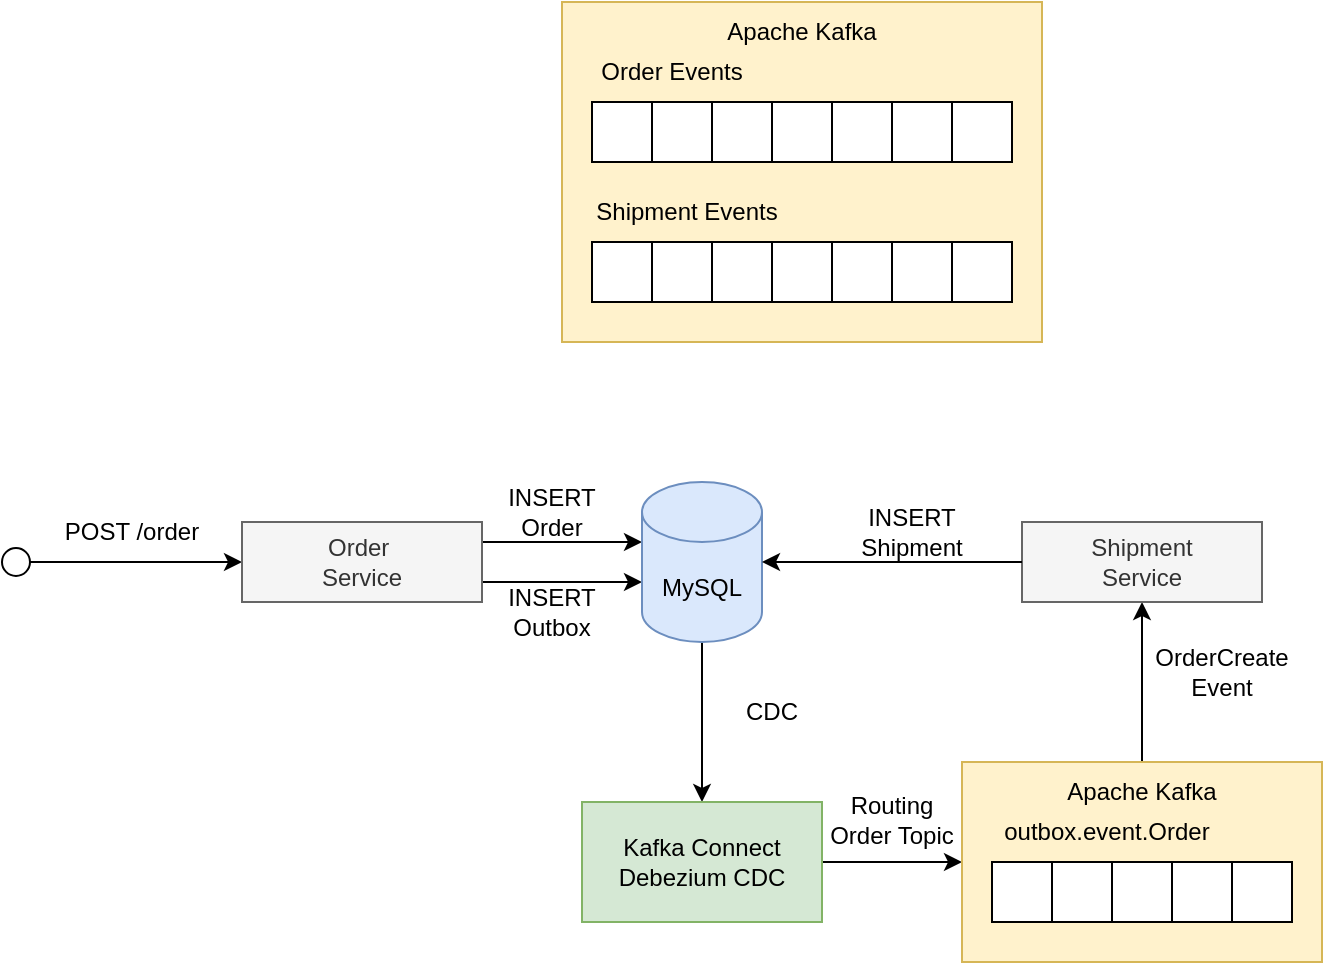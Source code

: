 <mxfile version="24.7.6">
  <diagram name="페이지-1" id="OJn4qWadmgmPl1W8cVxA">
    <mxGraphModel dx="524" dy="997" grid="1" gridSize="10" guides="1" tooltips="1" connect="1" arrows="1" fold="1" page="1" pageScale="1" pageWidth="1169" pageHeight="827" math="0" shadow="0">
      <root>
        <mxCell id="0" />
        <mxCell id="1" parent="0" />
        <mxCell id="_ZfUV2Xm4BZs3Ikk3f9N-5" style="edgeStyle=orthogonalEdgeStyle;rounded=0;orthogonalLoop=1;jettySize=auto;html=1;entryX=0;entryY=0.5;entryDx=0;entryDy=0;" parent="1" source="_ZfUV2Xm4BZs3Ikk3f9N-2" edge="1">
          <mxGeometry relative="1" as="geometry">
            <mxPoint x="160" y="300" as="targetPoint" />
          </mxGeometry>
        </mxCell>
        <mxCell id="_ZfUV2Xm4BZs3Ikk3f9N-2" value="" style="ellipse;whiteSpace=wrap;html=1;aspect=fixed;" parent="1" vertex="1">
          <mxGeometry x="40" y="293" width="14" height="14" as="geometry" />
        </mxCell>
        <mxCell id="_ZfUV2Xm4BZs3Ikk3f9N-7" style="edgeStyle=orthogonalEdgeStyle;rounded=0;orthogonalLoop=1;jettySize=auto;html=1;exitX=1;exitY=0.25;exitDx=0;exitDy=0;" parent="1" edge="1">
          <mxGeometry relative="1" as="geometry">
            <mxPoint x="280" y="290" as="sourcePoint" />
            <mxPoint x="360" y="290" as="targetPoint" />
          </mxGeometry>
        </mxCell>
        <mxCell id="_ZfUV2Xm4BZs3Ikk3f9N-8" style="edgeStyle=orthogonalEdgeStyle;rounded=0;orthogonalLoop=1;jettySize=auto;html=1;entryX=0;entryY=0.625;entryDx=0;entryDy=0;entryPerimeter=0;exitX=1;exitY=0.75;exitDx=0;exitDy=0;" parent="1" edge="1">
          <mxGeometry relative="1" as="geometry">
            <mxPoint x="280" y="310" as="sourcePoint" />
            <mxPoint x="360" y="310" as="targetPoint" />
          </mxGeometry>
        </mxCell>
        <mxCell id="_ZfUV2Xm4BZs3Ikk3f9N-9" value="Order&amp;nbsp;&lt;div&gt;Service&lt;/div&gt;" style="rounded=0;whiteSpace=wrap;html=1;fillColor=#f5f5f5;fontColor=#333333;strokeColor=#666666;" parent="1" vertex="1">
          <mxGeometry x="160" y="280" width="120" height="40" as="geometry" />
        </mxCell>
        <mxCell id="_ZfUV2Xm4BZs3Ikk3f9N-58" style="edgeStyle=orthogonalEdgeStyle;rounded=0;orthogonalLoop=1;jettySize=auto;html=1;entryX=0.5;entryY=0;entryDx=0;entryDy=0;" parent="1" source="_ZfUV2Xm4BZs3Ikk3f9N-10" target="_ZfUV2Xm4BZs3Ikk3f9N-11" edge="1">
          <mxGeometry relative="1" as="geometry" />
        </mxCell>
        <mxCell id="_ZfUV2Xm4BZs3Ikk3f9N-10" value="MySQL" style="shape=cylinder3;whiteSpace=wrap;html=1;boundedLbl=1;backgroundOutline=1;size=15;fillColor=#dae8fc;strokeColor=#6c8ebf;" parent="1" vertex="1">
          <mxGeometry x="360" y="260" width="60" height="80" as="geometry" />
        </mxCell>
        <mxCell id="_ZfUV2Xm4BZs3Ikk3f9N-57" style="edgeStyle=orthogonalEdgeStyle;rounded=0;orthogonalLoop=1;jettySize=auto;html=1;entryX=0;entryY=0.5;entryDx=0;entryDy=0;" parent="1" source="_ZfUV2Xm4BZs3Ikk3f9N-11" target="_ZfUV2Xm4BZs3Ikk3f9N-13" edge="1">
          <mxGeometry relative="1" as="geometry" />
        </mxCell>
        <mxCell id="_ZfUV2Xm4BZs3Ikk3f9N-11" value="Kafka Connect&lt;div&gt;Debezium CDC&lt;/div&gt;" style="rounded=0;whiteSpace=wrap;html=1;fillColor=#d5e8d4;strokeColor=#82b366;" parent="1" vertex="1">
          <mxGeometry x="330" y="420" width="120" height="60" as="geometry" />
        </mxCell>
        <mxCell id="_ZfUV2Xm4BZs3Ikk3f9N-12" value="" style="group;fillColor=#fff2cc;strokeColor=#d6b656;container=0;" parent="1" vertex="1" connectable="0">
          <mxGeometry x="520" y="400" width="180" height="100" as="geometry" />
        </mxCell>
        <mxCell id="_ZfUV2Xm4BZs3Ikk3f9N-33" value="" style="group;fillColor=#fff2cc;strokeColor=#d6b656;" parent="1" vertex="1" connectable="0">
          <mxGeometry x="320" y="20" width="240" height="170" as="geometry" />
        </mxCell>
        <mxCell id="_ZfUV2Xm4BZs3Ikk3f9N-34" value="" style="rounded=0;whiteSpace=wrap;html=1;fillColor=#fff2cc;strokeColor=#d6b656;" parent="_ZfUV2Xm4BZs3Ikk3f9N-33" vertex="1">
          <mxGeometry width="240" height="170" as="geometry" />
        </mxCell>
        <mxCell id="_ZfUV2Xm4BZs3Ikk3f9N-35" value="Apache Kafka" style="text;html=1;align=center;verticalAlign=middle;whiteSpace=wrap;rounded=0;" parent="_ZfUV2Xm4BZs3Ikk3f9N-33" vertex="1">
          <mxGeometry x="75" width="90" height="30" as="geometry" />
        </mxCell>
        <mxCell id="_ZfUV2Xm4BZs3Ikk3f9N-36" value="" style="group" parent="_ZfUV2Xm4BZs3Ikk3f9N-33" vertex="1" connectable="0">
          <mxGeometry x="15" y="50" width="210" height="30" as="geometry" />
        </mxCell>
        <mxCell id="_ZfUV2Xm4BZs3Ikk3f9N-37" value="" style="rounded=0;whiteSpace=wrap;html=1;" parent="_ZfUV2Xm4BZs3Ikk3f9N-36" vertex="1">
          <mxGeometry width="30" height="30" as="geometry" />
        </mxCell>
        <mxCell id="_ZfUV2Xm4BZs3Ikk3f9N-38" value="" style="rounded=0;whiteSpace=wrap;html=1;" parent="_ZfUV2Xm4BZs3Ikk3f9N-36" vertex="1">
          <mxGeometry x="30" width="30" height="30" as="geometry" />
        </mxCell>
        <mxCell id="_ZfUV2Xm4BZs3Ikk3f9N-39" value="" style="rounded=0;whiteSpace=wrap;html=1;" parent="_ZfUV2Xm4BZs3Ikk3f9N-36" vertex="1">
          <mxGeometry x="60" width="30" height="30" as="geometry" />
        </mxCell>
        <mxCell id="_ZfUV2Xm4BZs3Ikk3f9N-40" value="" style="rounded=0;whiteSpace=wrap;html=1;" parent="_ZfUV2Xm4BZs3Ikk3f9N-36" vertex="1">
          <mxGeometry x="90" width="30" height="30" as="geometry" />
        </mxCell>
        <mxCell id="_ZfUV2Xm4BZs3Ikk3f9N-41" value="" style="rounded=0;whiteSpace=wrap;html=1;" parent="_ZfUV2Xm4BZs3Ikk3f9N-36" vertex="1">
          <mxGeometry x="120" width="30" height="30" as="geometry" />
        </mxCell>
        <mxCell id="_ZfUV2Xm4BZs3Ikk3f9N-42" value="" style="rounded=0;whiteSpace=wrap;html=1;" parent="_ZfUV2Xm4BZs3Ikk3f9N-36" vertex="1">
          <mxGeometry x="150" width="30" height="30" as="geometry" />
        </mxCell>
        <mxCell id="_ZfUV2Xm4BZs3Ikk3f9N-43" value="" style="rounded=0;whiteSpace=wrap;html=1;" parent="_ZfUV2Xm4BZs3Ikk3f9N-36" vertex="1">
          <mxGeometry x="180" width="30" height="30" as="geometry" />
        </mxCell>
        <mxCell id="_ZfUV2Xm4BZs3Ikk3f9N-44" value="Order Events" style="text;html=1;align=center;verticalAlign=middle;whiteSpace=wrap;rounded=0;" parent="_ZfUV2Xm4BZs3Ikk3f9N-33" vertex="1">
          <mxGeometry x="15" y="20" width="80" height="30" as="geometry" />
        </mxCell>
        <mxCell id="_ZfUV2Xm4BZs3Ikk3f9N-45" value="" style="group" parent="_ZfUV2Xm4BZs3Ikk3f9N-33" vertex="1" connectable="0">
          <mxGeometry x="15" y="120" width="210" height="30" as="geometry" />
        </mxCell>
        <mxCell id="_ZfUV2Xm4BZs3Ikk3f9N-46" value="" style="rounded=0;whiteSpace=wrap;html=1;" parent="_ZfUV2Xm4BZs3Ikk3f9N-45" vertex="1">
          <mxGeometry width="30" height="30" as="geometry" />
        </mxCell>
        <mxCell id="_ZfUV2Xm4BZs3Ikk3f9N-47" value="" style="rounded=0;whiteSpace=wrap;html=1;" parent="_ZfUV2Xm4BZs3Ikk3f9N-45" vertex="1">
          <mxGeometry x="30" width="30" height="30" as="geometry" />
        </mxCell>
        <mxCell id="_ZfUV2Xm4BZs3Ikk3f9N-48" value="" style="rounded=0;whiteSpace=wrap;html=1;" parent="_ZfUV2Xm4BZs3Ikk3f9N-45" vertex="1">
          <mxGeometry x="60" width="30" height="30" as="geometry" />
        </mxCell>
        <mxCell id="_ZfUV2Xm4BZs3Ikk3f9N-49" value="" style="rounded=0;whiteSpace=wrap;html=1;" parent="_ZfUV2Xm4BZs3Ikk3f9N-45" vertex="1">
          <mxGeometry x="90" width="30" height="30" as="geometry" />
        </mxCell>
        <mxCell id="_ZfUV2Xm4BZs3Ikk3f9N-50" value="" style="rounded=0;whiteSpace=wrap;html=1;" parent="_ZfUV2Xm4BZs3Ikk3f9N-45" vertex="1">
          <mxGeometry x="120" width="30" height="30" as="geometry" />
        </mxCell>
        <mxCell id="_ZfUV2Xm4BZs3Ikk3f9N-51" value="" style="rounded=0;whiteSpace=wrap;html=1;" parent="_ZfUV2Xm4BZs3Ikk3f9N-45" vertex="1">
          <mxGeometry x="150" width="30" height="30" as="geometry" />
        </mxCell>
        <mxCell id="_ZfUV2Xm4BZs3Ikk3f9N-52" value="" style="rounded=0;whiteSpace=wrap;html=1;" parent="_ZfUV2Xm4BZs3Ikk3f9N-45" vertex="1">
          <mxGeometry x="180" width="30" height="30" as="geometry" />
        </mxCell>
        <mxCell id="_ZfUV2Xm4BZs3Ikk3f9N-53" value="Shipment Events" style="text;html=1;align=center;verticalAlign=middle;whiteSpace=wrap;rounded=0;" parent="_ZfUV2Xm4BZs3Ikk3f9N-33" vertex="1">
          <mxGeometry x="15" y="90" width="95" height="30" as="geometry" />
        </mxCell>
        <mxCell id="_ZfUV2Xm4BZs3Ikk3f9N-56" style="edgeStyle=orthogonalEdgeStyle;rounded=0;orthogonalLoop=1;jettySize=auto;html=1;entryX=0.5;entryY=1;entryDx=0;entryDy=0;" parent="1" source="_ZfUV2Xm4BZs3Ikk3f9N-13" target="_ZfUV2Xm4BZs3Ikk3f9N-54" edge="1">
          <mxGeometry relative="1" as="geometry" />
        </mxCell>
        <mxCell id="_ZfUV2Xm4BZs3Ikk3f9N-13" value="" style="rounded=0;whiteSpace=wrap;html=1;fillColor=#fff2cc;strokeColor=#d6b656;container=0;" parent="1" vertex="1">
          <mxGeometry x="520" y="400" width="180" height="100" as="geometry" />
        </mxCell>
        <mxCell id="_ZfUV2Xm4BZs3Ikk3f9N-14" value="Apache Kafka" style="text;html=1;align=center;verticalAlign=middle;whiteSpace=wrap;rounded=0;container=0;" parent="1" vertex="1">
          <mxGeometry x="565" y="400" width="90" height="30" as="geometry" />
        </mxCell>
        <mxCell id="_ZfUV2Xm4BZs3Ikk3f9N-23" value="outbox.event.Order" style="text;html=1;align=center;verticalAlign=middle;whiteSpace=wrap;rounded=0;container=0;" parent="1" vertex="1">
          <mxGeometry x="535" y="420" width="115" height="30" as="geometry" />
        </mxCell>
        <mxCell id="_ZfUV2Xm4BZs3Ikk3f9N-16" value="" style="rounded=0;whiteSpace=wrap;html=1;container=0;" parent="1" vertex="1">
          <mxGeometry x="535" y="450" width="30" height="30" as="geometry" />
        </mxCell>
        <mxCell id="_ZfUV2Xm4BZs3Ikk3f9N-17" value="" style="rounded=0;whiteSpace=wrap;html=1;container=0;" parent="1" vertex="1">
          <mxGeometry x="565" y="450" width="30" height="30" as="geometry" />
        </mxCell>
        <mxCell id="_ZfUV2Xm4BZs3Ikk3f9N-18" value="" style="rounded=0;whiteSpace=wrap;html=1;container=0;" parent="1" vertex="1">
          <mxGeometry x="595" y="450" width="30" height="30" as="geometry" />
        </mxCell>
        <mxCell id="_ZfUV2Xm4BZs3Ikk3f9N-19" value="" style="rounded=0;whiteSpace=wrap;html=1;container=0;" parent="1" vertex="1">
          <mxGeometry x="625" y="450" width="30" height="30" as="geometry" />
        </mxCell>
        <mxCell id="_ZfUV2Xm4BZs3Ikk3f9N-20" value="" style="rounded=0;whiteSpace=wrap;html=1;container=0;" parent="1" vertex="1">
          <mxGeometry x="655" y="450" width="30" height="30" as="geometry" />
        </mxCell>
        <mxCell id="_ZfUV2Xm4BZs3Ikk3f9N-54" value="Shipment&lt;div&gt;Service&lt;/div&gt;" style="rounded=0;whiteSpace=wrap;html=1;fillColor=#f5f5f5;fontColor=#333333;strokeColor=#666666;" parent="1" vertex="1">
          <mxGeometry x="550" y="280" width="120" height="40" as="geometry" />
        </mxCell>
        <mxCell id="_ZfUV2Xm4BZs3Ikk3f9N-55" style="edgeStyle=orthogonalEdgeStyle;rounded=0;orthogonalLoop=1;jettySize=auto;html=1;entryX=1;entryY=0.5;entryDx=0;entryDy=0;entryPerimeter=0;" parent="1" source="_ZfUV2Xm4BZs3Ikk3f9N-54" target="_ZfUV2Xm4BZs3Ikk3f9N-10" edge="1">
          <mxGeometry relative="1" as="geometry" />
        </mxCell>
        <mxCell id="_ZfUV2Xm4BZs3Ikk3f9N-59" value="POST /order" style="text;html=1;align=center;verticalAlign=middle;whiteSpace=wrap;rounded=0;" parent="1" vertex="1">
          <mxGeometry x="70" y="270" width="70" height="30" as="geometry" />
        </mxCell>
        <mxCell id="_ZfUV2Xm4BZs3Ikk3f9N-60" value="INSERT Order" style="text;html=1;align=center;verticalAlign=middle;whiteSpace=wrap;rounded=0;" parent="1" vertex="1">
          <mxGeometry x="280" y="260" width="70" height="30" as="geometry" />
        </mxCell>
        <mxCell id="_ZfUV2Xm4BZs3Ikk3f9N-61" value="INSERT&lt;div&gt;Outbox&lt;/div&gt;" style="text;html=1;align=center;verticalAlign=middle;whiteSpace=wrap;rounded=0;" parent="1" vertex="1">
          <mxGeometry x="280" y="310" width="70" height="30" as="geometry" />
        </mxCell>
        <mxCell id="_ZfUV2Xm4BZs3Ikk3f9N-62" value="CDC" style="text;html=1;align=center;verticalAlign=middle;whiteSpace=wrap;rounded=0;" parent="1" vertex="1">
          <mxGeometry x="390" y="360" width="70" height="30" as="geometry" />
        </mxCell>
        <mxCell id="_ZfUV2Xm4BZs3Ikk3f9N-63" value="Routing Order Topic" style="text;html=1;align=center;verticalAlign=middle;whiteSpace=wrap;rounded=0;" parent="1" vertex="1">
          <mxGeometry x="450" y="414" width="70" height="30" as="geometry" />
        </mxCell>
        <mxCell id="_ZfUV2Xm4BZs3Ikk3f9N-64" value="OrderCreate&lt;div&gt;Event&lt;/div&gt;" style="text;html=1;align=center;verticalAlign=middle;whiteSpace=wrap;rounded=0;" parent="1" vertex="1">
          <mxGeometry x="615" y="340" width="70" height="30" as="geometry" />
        </mxCell>
        <mxCell id="_ZfUV2Xm4BZs3Ikk3f9N-65" value="INSERT&lt;div&gt;Shipment&lt;/div&gt;" style="text;html=1;align=center;verticalAlign=middle;whiteSpace=wrap;rounded=0;" parent="1" vertex="1">
          <mxGeometry x="460" y="270" width="70" height="30" as="geometry" />
        </mxCell>
      </root>
    </mxGraphModel>
  </diagram>
</mxfile>
